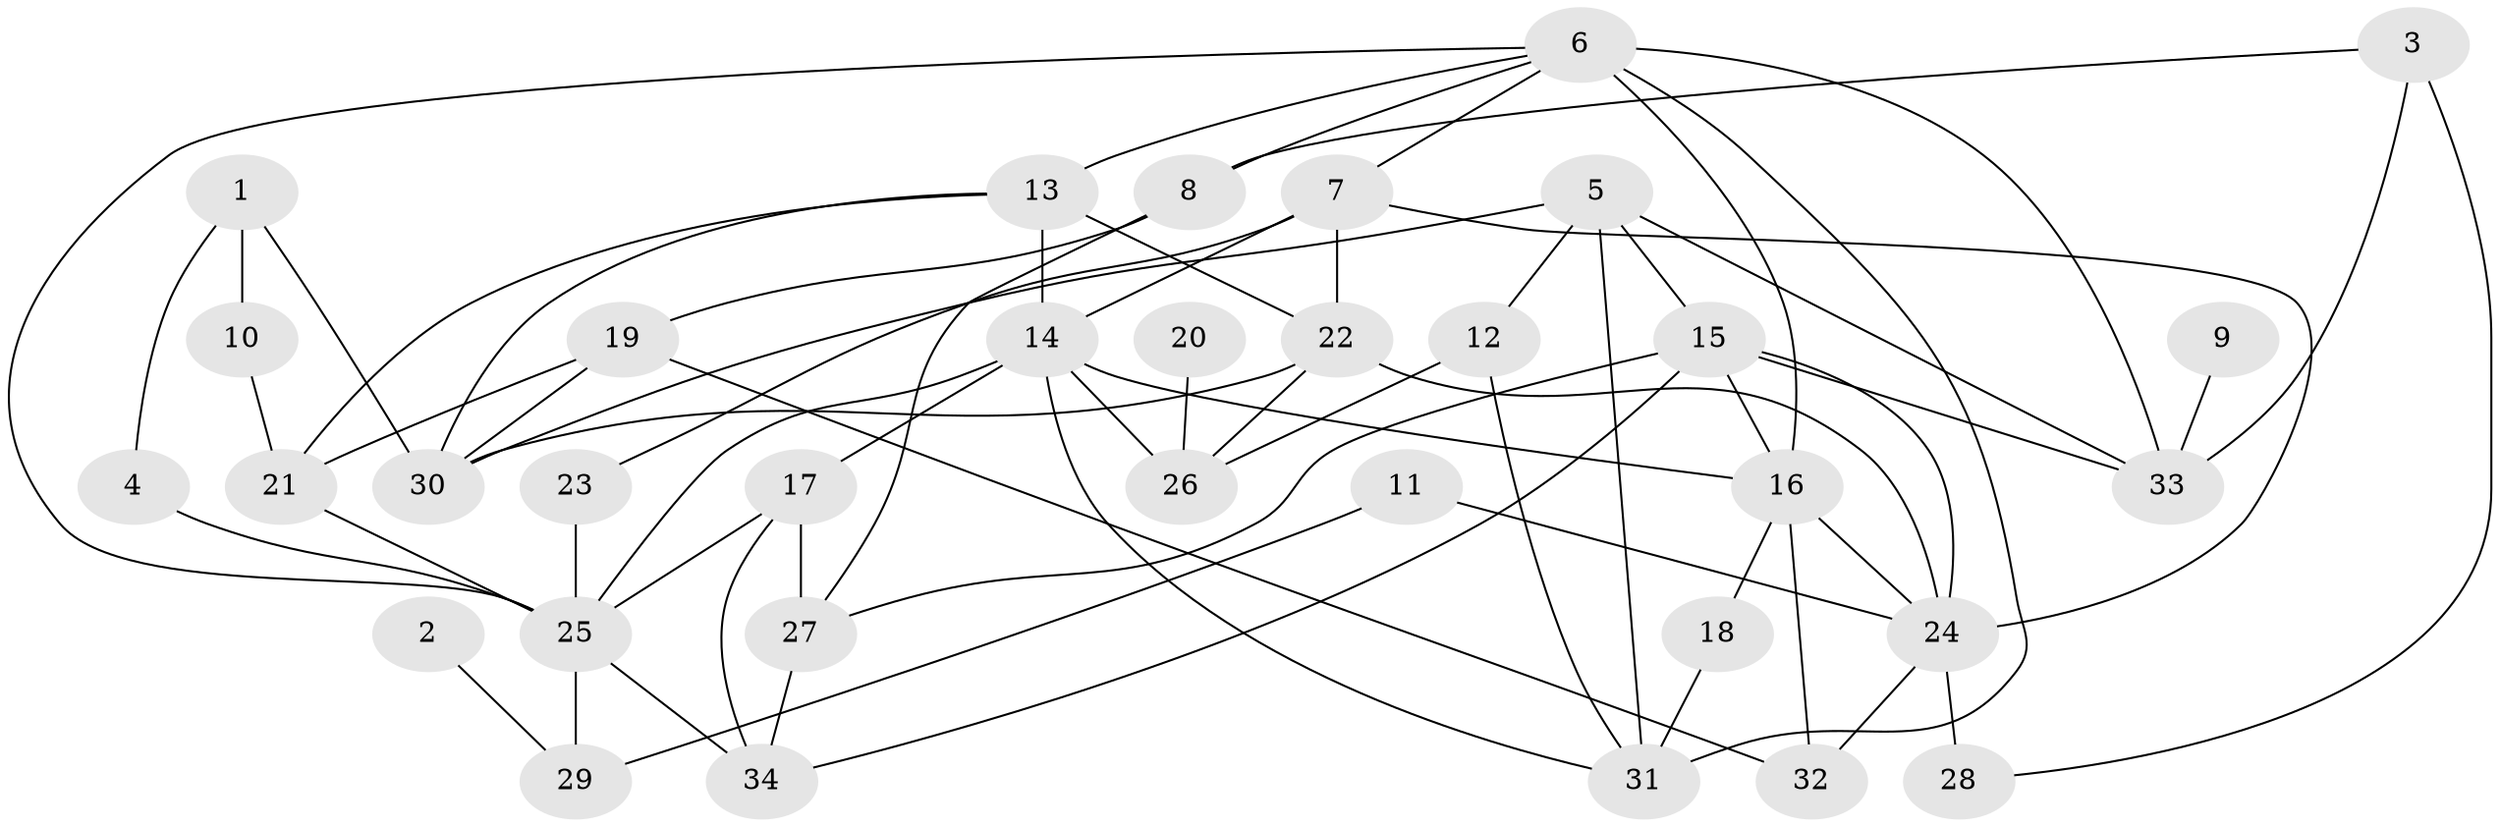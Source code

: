 // original degree distribution, {9: 0.009009009009009009, 6: 0.02702702702702703, 3: 0.22522522522522523, 7: 0.02702702702702703, 5: 0.04504504504504504, 4: 0.14414414414414414, 2: 0.25225225225225223, 1: 0.2702702702702703}
// Generated by graph-tools (version 1.1) at 2025/36/03/04/25 23:36:03]
// undirected, 34 vertices, 67 edges
graph export_dot {
  node [color=gray90,style=filled];
  1;
  2;
  3;
  4;
  5;
  6;
  7;
  8;
  9;
  10;
  11;
  12;
  13;
  14;
  15;
  16;
  17;
  18;
  19;
  20;
  21;
  22;
  23;
  24;
  25;
  26;
  27;
  28;
  29;
  30;
  31;
  32;
  33;
  34;
  1 -- 4 [weight=1.0];
  1 -- 10 [weight=1.0];
  1 -- 30 [weight=1.0];
  2 -- 29 [weight=1.0];
  3 -- 8 [weight=1.0];
  3 -- 28 [weight=1.0];
  3 -- 33 [weight=1.0];
  4 -- 25 [weight=1.0];
  5 -- 12 [weight=1.0];
  5 -- 15 [weight=1.0];
  5 -- 30 [weight=1.0];
  5 -- 31 [weight=1.0];
  5 -- 33 [weight=1.0];
  6 -- 7 [weight=1.0];
  6 -- 8 [weight=1.0];
  6 -- 13 [weight=1.0];
  6 -- 16 [weight=1.0];
  6 -- 25 [weight=1.0];
  6 -- 31 [weight=2.0];
  6 -- 33 [weight=1.0];
  7 -- 14 [weight=1.0];
  7 -- 22 [weight=1.0];
  7 -- 23 [weight=1.0];
  7 -- 24 [weight=1.0];
  8 -- 19 [weight=1.0];
  8 -- 27 [weight=1.0];
  9 -- 33 [weight=1.0];
  10 -- 21 [weight=1.0];
  11 -- 24 [weight=1.0];
  11 -- 29 [weight=1.0];
  12 -- 26 [weight=1.0];
  12 -- 31 [weight=1.0];
  13 -- 14 [weight=1.0];
  13 -- 21 [weight=1.0];
  13 -- 22 [weight=1.0];
  13 -- 30 [weight=1.0];
  14 -- 16 [weight=1.0];
  14 -- 17 [weight=1.0];
  14 -- 25 [weight=1.0];
  14 -- 26 [weight=1.0];
  14 -- 31 [weight=1.0];
  15 -- 16 [weight=1.0];
  15 -- 24 [weight=1.0];
  15 -- 27 [weight=1.0];
  15 -- 33 [weight=1.0];
  15 -- 34 [weight=1.0];
  16 -- 18 [weight=1.0];
  16 -- 24 [weight=1.0];
  16 -- 32 [weight=1.0];
  17 -- 25 [weight=1.0];
  17 -- 27 [weight=1.0];
  17 -- 34 [weight=1.0];
  18 -- 31 [weight=1.0];
  19 -- 21 [weight=1.0];
  19 -- 30 [weight=2.0];
  19 -- 32 [weight=1.0];
  20 -- 26 [weight=1.0];
  21 -- 25 [weight=1.0];
  22 -- 24 [weight=1.0];
  22 -- 26 [weight=3.0];
  22 -- 30 [weight=1.0];
  23 -- 25 [weight=1.0];
  24 -- 28 [weight=2.0];
  24 -- 32 [weight=1.0];
  25 -- 29 [weight=1.0];
  25 -- 34 [weight=1.0];
  27 -- 34 [weight=1.0];
}
